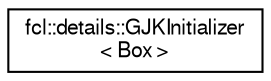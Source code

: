 digraph "Graphical Class Hierarchy"
{
  edge [fontname="FreeSans",fontsize="10",labelfontname="FreeSans",labelfontsize="10"];
  node [fontname="FreeSans",fontsize="10",shape=record];
  rankdir="LR";
  Node1 [label="fcl::details::GJKInitializer\l\< Box \>",height=0.2,width=0.4,color="black", fillcolor="white", style="filled",URL="$a00056.html",tooltip="initialize GJK Box "];
}
